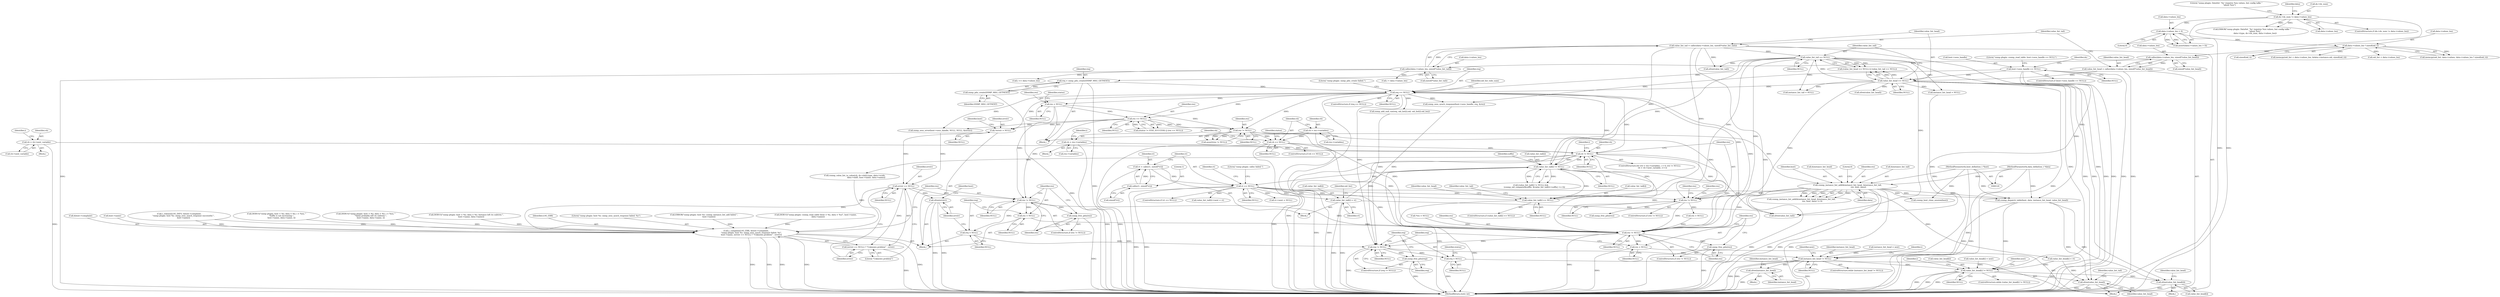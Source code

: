 digraph "0_collectd_d16c24542b2f96a194d43a73c2e5778822b9cb47@pointer" {
"1000399" [label="(Call,*errstr = NULL)"];
"1000394" [label="(Call,res == NULL)"];
"1000377" [label="(Call,res = NULL)"];
"1000322" [label="(Call,req == NULL)"];
"1000317" [label="(Call,req = snmp_pdu_create(SNMP_MSG_GETNEXT))"];
"1000319" [label="(Call,snmp_pdu_create(SNMP_MSG_GETNEXT))"];
"1000652" [label="(Call,value_list_tail[i] != NULL)"];
"1000289" [label="(Call,value_list_tail == NULL)"];
"1000275" [label="(Call,value_list_tail = calloc(data->values_len, sizeof(*value_list_tail)))"];
"1000277" [label="(Call,calloc(data->values_len, sizeof(*value_list_tail)))"];
"1000268" [label="(Call,calloc(data->values_len, sizeof(*value_list_head)))"];
"1000219" [label="(Call,data->values_len * sizeof(oid_t))"];
"1000209" [label="(Call,data->values_len > 0)"];
"1000186" [label="(Call,ds->ds_num != data->values_len)"];
"1000286" [label="(Call,value_list_head == NULL)"];
"1000266" [label="(Call,value_list_head = calloc(data->values_len, sizeof(*value_list_head)))"];
"1000156" [label="(Call,host->sess_handle == NULL)"];
"1000763" [label="(Call,value_list_tail[i] = vt)"];
"1000692" [label="(Call,vt == NULL)"];
"1000684" [label="(Call,vt = calloc(1, sizeof(*vt)))"];
"1000686" [label="(Call,calloc(1, sizeof(*vt)))"];
"1000489" [label="(Call,vb != NULL)"];
"1000493" [label="(Call,vb = vb->next_variable)"];
"1000481" [label="(Call,vb = res->variables)"];
"1000470" [label="(Call,vb == NULL)"];
"1000464" [label="(Call,vb = res->variables)"];
"1000451" [label="(Call,res != NULL)"];
"1000745" [label="(Call,value_list_tail[i] == NULL)"];
"1000793" [label="(Call,res != NULL)"];
"1000583" [label="(Call,csnmp_instance_list_add(&instance_list_head, &instance_list_tail,\n                                    res, host, data))"];
"1000121" [label="(MethodParameterIn,host_definition_t *host)"];
"1000122" [label="(MethodParameterIn,data_definition_t *data)"];
"1000421" [label="(Call,errstr == NULL)"];
"1000410" [label="(Call,c_complain(LOG_ERR, &host->complaint,\n                 \"snmp plugin: host %s: snmp_sess_synch_response failed: %s\",\n                 host->name, (errstr == NULL) ? \"Unknown problem\" : errstr))"];
"1000420" [label="(Call,(errstr == NULL) ? \"Unknown problem\" : errstr)"];
"1000427" [label="(Call,res != NULL)"];
"1000430" [label="(Call,snmp_free_pdu(res))"];
"1000432" [label="(Call,res = NULL)"];
"1000802" [label="(Call,res != NULL)"];
"1000805" [label="(Call,snmp_free_pdu(res))"];
"1000807" [label="(Call,res = NULL)"];
"1000811" [label="(Call,req != NULL)"];
"1000814" [label="(Call,snmp_free_pdu(req))"];
"1000816" [label="(Call,req = NULL)"];
"1000829" [label="(Call,instance_list_head != NULL)"];
"1000839" [label="(Call,sfree(instance_list_head))"];
"1000857" [label="(Call,value_list_head[i] != NULL)"];
"1000871" [label="(Call,sfree(value_list_head[i]))"];
"1000880" [label="(Call,sfree(value_list_head))"];
"1000435" [label="(Call,req = NULL)"];
"1000438" [label="(Call,sfree(errstr))"];
"1000471" [label="(Identifier,vb)"];
"1000147" [label="(Call,DEBUG(\"snmp plugin: csnmp_read_table (host = %s, data = %s)\", host->name,\n        data->name))"];
"1000804" [label="(Identifier,NULL)"];
"1000438" [label="(Call,sfree(errstr))"];
"1000830" [label="(Identifier,instance_list_head)"];
"1000840" [label="(Identifier,instance_list_head)"];
"1000739" [label="(Call,vt->next = NULL)"];
"1000861" [label="(Identifier,NULL)"];
"1000465" [label="(Identifier,vb)"];
"1000808" [label="(Identifier,res)"];
"1000412" [label="(Call,&host->complaint)"];
"1000475" [label="(Identifier,status)"];
"1000439" [label="(Identifier,errstr)"];
"1000334" [label="(Identifier,oid_list_todo_num)"];
"1000582" [label="(Call,csnmp_instance_list_add(&instance_list_head, &instance_list_tail,\n                                    res, host, data) != 0)"];
"1000157" [label="(Call,host->sess_handle)"];
"1000872" [label="(Call,value_list_head[i])"];
"1000354" [label="(Call,snmp_add_null_var(req, oid_list[i].oid, oid_list[i].oid_len))"];
"1000835" [label="(Identifier,next)"];
"1000583" [label="(Call,csnmp_instance_list_add(&instance_list_head, &instance_list_tail,\n                                    res, host, data))"];
"1000798" [label="(Call,res = NULL)"];
"1000480" [label="(Block,)"];
"1000126" [label="(Call,*res = NULL)"];
"1000802" [label="(Call,res != NULL)"];
"1000213" [label="(Literal,0)"];
"1000417" [label="(Call,host->name)"];
"1000194" [label="(Call,ERROR(\"snmp plugin: DataSet `%s' requires %zu values, but config talks \"\n          \"about %zu\",\n          data->type, ds->ds_num, data->values_len))"];
"1000692" [label="(Call,vt == NULL)"];
"1000799" [label="(Identifier,res)"];
"1000792" [label="(ControlStructure,if (res != NULL))"];
"1000854" [label="(Identifier,i)"];
"1000832" [label="(Block,)"];
"1000767" [label="(Identifier,vt)"];
"1000464" [label="(Call,vb = res->variables)"];
"1000492" [label="(Block,)"];
"1000504" [label="(Identifier,i)"];
"1000745" [label="(Call,value_list_tail[i] == NULL)"];
"1000422" [label="(Identifier,errstr)"];
"1000470" [label="(Call,vb == NULL)"];
"1000797" [label="(Identifier,res)"];
"1000495" [label="(Call,vb->next_variable)"];
"1000163" [label="(Literal,\"snmp plugin: csnmp_read_table: host->sess_handle == NULL\")"];
"1000390" [label="(Call,(status != STAT_SUCCESS) || (res == NULL))"];
"1000397" [label="(Block,)"];
"1000195" [label="(Literal,\"snmp plugin: DataSet `%s' requires %zu values, but config talks \"\n          \"about %zu\")"];
"1000429" [label="(Identifier,NULL)"];
"1000686" [label="(Call,calloc(1, sizeof(*vt)))"];
"1000604" [label="(Block,)"];
"1000122" [label="(MethodParameterIn,data_definition_t *data)"];
"1000793" [label="(Call,res != NULL)"];
"1000691" [label="(ControlStructure,if (vt == NULL))"];
"1000156" [label="(Call,host->sess_handle == NULL)"];
"1000276" [label="(Identifier,value_list_tail)"];
"1000269" [label="(Call,data->values_len)"];
"1000454" [label="(Call,c_release(LOG_INFO, &host->complaint,\n              \"snmp plugin: host %s: snmp_sess_synch_response successful.\",\n              host->name))"];
"1000268" [label="(Call,calloc(data->values_len, sizeof(*value_list_head)))"];
"1000377" [label="(Call,res = NULL)"];
"1000744" [label="(ControlStructure,if (value_list_tail[i] == NULL))"];
"1000591" [label="(Literal,0)"];
"1000295" [label="(Call,sfree(value_list_head))"];
"1000858" [label="(Call,value_list_head[i])"];
"1000669" [label="(Call,DEBUG(\"snmp plugin: host = %s; data = %s; i = %zu; \"\n                \"Suffix is not increasing.\",\n                host->name, data->name, i))"];
"1000155" [label="(ControlStructure,if (host->sess_handle == NULL))"];
"1000823" [label="(Call,csnmp_dispatch_table(host, data, instance_list_head, value_list_head))"];
"1000880" [label="(Call,sfree(value_list_head))"];
"1000483" [label="(Call,res->variables)"];
"1000493" [label="(Call,vb = vb->next_variable)"];
"1000815" [label="(Identifier,req)"];
"1000402" [label="(Call,snmp_sess_error(host->sess_handle, NULL, NULL, &errstr))"];
"1000806" [label="(Identifier,res)"];
"1000396" [label="(Identifier,NULL)"];
"1000223" [label="(Call,sizeof(oid_t))"];
"1000811" [label="(Call,req != NULL)"];
"1000814" [label="(Call,snmp_free_pdu(req))"];
"1000400" [label="(Identifier,errstr)"];
"1000291" [label="(Identifier,NULL)"];
"1000635" [label="(Call,DEBUG(\"snmp plugin: host = %s; data = %s; i = %zu; \"\n                \"Value probably left its subtree.\",\n                host->name, data->name, i))"];
"1000588" [label="(Identifier,res)"];
"1000424" [label="(Literal,\"Unknown problem\")"];
"1000404" [label="(Identifier,host)"];
"1000660" [label="(Identifier,suffix)"];
"1000707" [label="(Call,csnmp_value_list_to_value(vb, ds->ds[i].type, data->scale,\n                                      data->shift, host->name, data->name))"];
"1000440" [label="(Call,csnmp_host_close_session(host))"];
"1000586" [label="(Call,&instance_list_tail)"];
"1000382" [label="(Call,snmp_sess_synch_response(host->sess_handle, req, &res))"];
"1000801" [label="(ControlStructure,if (res != NULL))"];
"1000277" [label="(Call,calloc(data->values_len, sizeof(*value_list_tail)))"];
"1000235" [label="(Call,memcpy(oid_list + data->values_len, &data->instance.oid, sizeof(oid_t)))"];
"1000395" [label="(Identifier,res)"];
"1000305" [label="(Call,instance_list_tail = NULL)"];
"1000287" [label="(Identifier,value_list_head)"];
"1000489" [label="(Call,vb != NULL)"];
"1000651" [label="(Call,(value_list_tail[i] != NULL) &&\n            (csnmp_oid_compare(&suffix, &value_list_tail[i]->suffix) <= 0))"];
"1000481" [label="(Call,vb = res->variables)"];
"1000482" [label="(Identifier,vb)"];
"1000684" [label="(Call,vt = calloc(1, sizeof(*vt)))"];
"1000499" [label="(Identifier,i)"];
"1000567" [label="(Call,DEBUG(\"snmp plugin: host = %s; data = %s; Instance left its subtree.\",\n                host->name, data->name))"];
"1000829" [label="(Call,instance_list_head != NULL)"];
"1000877" [label="(Identifier,value_list_head)"];
"1000652" [label="(Call,value_list_tail[i] != NULL)"];
"1000752" [label="(Identifier,value_list_head)"];
"1000693" [label="(Identifier,vt)"];
"1000810" [label="(ControlStructure,if (req != NULL))"];
"1000469" [label="(ControlStructure,if (vb == NULL))"];
"1000220" [label="(Call,data->values_len)"];
"1000434" [label="(Identifier,NULL)"];
"1000433" [label="(Identifier,res)"];
"1000453" [label="(Identifier,NULL)"];
"1000750" [label="(Call,value_list_head[i] = vt)"];
"1000794" [label="(Identifier,res)"];
"1000759" [label="(Identifier,value_list_tail)"];
"1000289" [label="(Call,value_list_tail == NULL)"];
"1000320" [label="(Identifier,SNMP_MSG_GETNEXT)"];
"1000435" [label="(Call,req = NULL)"];
"1000821" [label="(Identifier,status)"];
"1000856" [label="(ControlStructure,while (value_list_head[i] != NULL))"];
"1000487" [label="(Identifier,i)"];
"1000828" [label="(ControlStructure,while (instance_list_head != NULL))"];
"1000432" [label="(Call,res = NULL)"];
"1000302" [label="(Call,instance_list_head = NULL)"];
"1000653" [label="(Call,value_list_tail[i])"];
"1000862" [label="(Block,)"];
"1000236" [label="(Call,oid_list + data->values_len)"];
"1000290" [label="(Identifier,value_list_tail)"];
"1000286" [label="(Call,value_list_head == NULL)"];
"1000267" [label="(Identifier,value_list_head)"];
"1000421" [label="(Call,errstr == NULL)"];
"1000490" [label="(Identifier,vb)"];
"1000795" [label="(Identifier,NULL)"];
"1000423" [label="(Identifier,NULL)"];
"1000451" [label="(Call,res != NULL)"];
"1000886" [label="(MethodReturn,static int)"];
"1000807" [label="(Call,res = NULL)"];
"1000210" [label="(Call,data->values_len)"];
"1000123" [label="(Block,)"];
"1000450" [label="(Call,assert(res != NULL))"];
"1000523" [label="(Call,i == data->values_len)"];
"1000219" [label="(Call,data->values_len * sizeof(oid_t))"];
"1000399" [label="(Call,*errstr = NULL)"];
"1000589" [label="(Identifier,host)"];
"1000427" [label="(Call,res != NULL)"];
"1000816" [label="(Call,req = NULL)"];
"1000297" [label="(Call,sfree(value_list_tail))"];
"1000590" [label="(Identifier,data)"];
"1000285" [label="(Call,(value_list_head == NULL) || (value_list_tail == NULL))"];
"1000410" [label="(Call,c_complain(LOG_ERR, &host->complaint,\n                 \"snmp plugin: host %s: snmp_sess_synch_response failed: %s\",\n                 host->name, (errstr == NULL) ? \"Unknown problem\" : errstr))"];
"1000705" [label="(Identifier,vt)"];
"1000401" [label="(Identifier,NULL)"];
"1000160" [label="(Identifier,NULL)"];
"1000315" [label="(Block,)"];
"1000841" [label="(Call,instance_list_head = next)"];
"1000871" [label="(Call,sfree(value_list_head[i]))"];
"1000656" [label="(Identifier,NULL)"];
"1000208" [label="(Call,assert(data->values_len > 0))"];
"1000437" [label="(Identifier,NULL)"];
"1000479" [label="(ControlStructure,for (vb = res->variables, i = 0; (vb != NULL);\n         vb = vb->next_variable, i++))"];
"1000756" [label="(Call,value_list_tail[i]->next = vt)"];
"1000431" [label="(Identifier,res)"];
"1000394" [label="(Call,res == NULL)"];
"1000381" [label="(Identifier,status)"];
"1000211" [label="(Identifier,data)"];
"1000209" [label="(Call,data->values_len > 0)"];
"1000466" [label="(Call,res->variables)"];
"1000426" [label="(ControlStructure,if (res != NULL))"];
"1000881" [label="(Identifier,value_list_head)"];
"1000875" [label="(Call,value_list_head[i] = next)"];
"1000317" [label="(Call,req = snmp_pdu_create(SNMP_MSG_GETNEXT))"];
"1000697" [label="(Literal,\"snmp plugin: calloc failed.\")"];
"1000321" [label="(ControlStructure,if (req == NULL))"];
"1000121" [label="(MethodParameterIn,host_definition_t *host)"];
"1000428" [label="(Identifier,res)"];
"1000803" [label="(Identifier,res)"];
"1000430" [label="(Call,snmp_free_pdu(res))"];
"1000494" [label="(Identifier,vb)"];
"1000831" [label="(Identifier,NULL)"];
"1000378" [label="(Identifier,res)"];
"1000275" [label="(Call,value_list_tail = calloc(data->values_len, sizeof(*value_list_tail)))"];
"1000584" [label="(Call,&instance_list_head)"];
"1000186" [label="(Call,ds->ds_num != data->values_len)"];
"1000857" [label="(Call,value_list_head[i] != NULL)"];
"1000771" [label="(Identifier,oid_list)"];
"1000842" [label="(Identifier,instance_list_head)"];
"1000883" [label="(Identifier,value_list_tail)"];
"1000327" [label="(Literal,\"snmp plugin: snmp_pdu_create failed.\")"];
"1000190" [label="(Call,data->values_len)"];
"1000687" [label="(Literal,1)"];
"1000805" [label="(Call,snmp_free_pdu(res))"];
"1000278" [label="(Call,data->values_len)"];
"1000318" [label="(Identifier,req)"];
"1000319" [label="(Call,snmp_pdu_create(SNMP_MSG_GETNEXT))"];
"1000411" [label="(Identifier,LOG_ERR)"];
"1000324" [label="(Identifier,NULL)"];
"1000323" [label="(Identifier,req)"];
"1000416" [label="(Literal,\"snmp plugin: host %s: snmp_sess_synch_response failed: %s\")"];
"1000379" [label="(Identifier,NULL)"];
"1000185" [label="(ControlStructure,if (ds->ds_num != data->values_len))"];
"1000688" [label="(Call,sizeof(*vt))"];
"1000746" [label="(Call,value_list_tail[i])"];
"1000809" [label="(Identifier,NULL)"];
"1000865" [label="(Identifier,next)"];
"1000441" [label="(Identifier,host)"];
"1000491" [label="(Identifier,NULL)"];
"1000322" [label="(Call,req == NULL)"];
"1000812" [label="(Identifier,req)"];
"1000839" [label="(Call,sfree(instance_list_head))"];
"1000685" [label="(Identifier,vt)"];
"1000593" [label="(Call,ERROR(\"snmp plugin: host %s: csnmp_instance_list_add failed.\",\n                host->name))"];
"1000749" [label="(Identifier,NULL)"];
"1000764" [label="(Call,value_list_tail[i])"];
"1000818" [label="(Identifier,NULL)"];
"1000882" [label="(Call,sfree(value_list_tail))"];
"1000288" [label="(Identifier,NULL)"];
"1000846" [label="(Identifier,i)"];
"1000763" [label="(Call,value_list_tail[i] = vt)"];
"1000817" [label="(Identifier,req)"];
"1000168" [label="(Identifier,ds)"];
"1000848" [label="(Call,i < data->values_len)"];
"1000694" [label="(Identifier,NULL)"];
"1000813" [label="(Identifier,NULL)"];
"1000272" [label="(Call,sizeof(*value_list_head))"];
"1000472" [label="(Identifier,NULL)"];
"1000425" [label="(Identifier,errstr)"];
"1000266" [label="(Call,value_list_head = calloc(data->values_len, sizeof(*value_list_head)))"];
"1000452" [label="(Identifier,res)"];
"1000214" [label="(Call,memcpy(oid_list, data->values, data->values_len * sizeof(oid_t)))"];
"1000796" [label="(Call,snmp_free_pdu(res))"];
"1000420" [label="(Call,(errstr == NULL) ? \"Unknown problem\" : errstr)"];
"1000187" [label="(Call,ds->ds_num)"];
"1000436" [label="(Identifier,req)"];
"1000281" [label="(Call,sizeof(*value_list_tail))"];
"1000399" -> "1000397"  [label="AST: "];
"1000399" -> "1000401"  [label="CFG: "];
"1000400" -> "1000399"  [label="AST: "];
"1000401" -> "1000399"  [label="AST: "];
"1000404" -> "1000399"  [label="CFG: "];
"1000394" -> "1000399"  [label="DDG: "];
"1000322" -> "1000399"  [label="DDG: "];
"1000399" -> "1000421"  [label="DDG: "];
"1000394" -> "1000390"  [label="AST: "];
"1000394" -> "1000396"  [label="CFG: "];
"1000395" -> "1000394"  [label="AST: "];
"1000396" -> "1000394"  [label="AST: "];
"1000390" -> "1000394"  [label="CFG: "];
"1000394" -> "1000390"  [label="DDG: "];
"1000394" -> "1000390"  [label="DDG: "];
"1000377" -> "1000394"  [label="DDG: "];
"1000322" -> "1000394"  [label="DDG: "];
"1000394" -> "1000402"  [label="DDG: "];
"1000394" -> "1000427"  [label="DDG: "];
"1000394" -> "1000451"  [label="DDG: "];
"1000394" -> "1000451"  [label="DDG: "];
"1000377" -> "1000315"  [label="AST: "];
"1000377" -> "1000379"  [label="CFG: "];
"1000378" -> "1000377"  [label="AST: "];
"1000379" -> "1000377"  [label="AST: "];
"1000381" -> "1000377"  [label="CFG: "];
"1000322" -> "1000377"  [label="DDG: "];
"1000377" -> "1000427"  [label="DDG: "];
"1000377" -> "1000451"  [label="DDG: "];
"1000322" -> "1000321"  [label="AST: "];
"1000322" -> "1000324"  [label="CFG: "];
"1000323" -> "1000322"  [label="AST: "];
"1000324" -> "1000322"  [label="AST: "];
"1000327" -> "1000322"  [label="CFG: "];
"1000334" -> "1000322"  [label="CFG: "];
"1000322" -> "1000886"  [label="DDG: "];
"1000317" -> "1000322"  [label="DDG: "];
"1000652" -> "1000322"  [label="DDG: "];
"1000489" -> "1000322"  [label="DDG: "];
"1000289" -> "1000322"  [label="DDG: "];
"1000286" -> "1000322"  [label="DDG: "];
"1000793" -> "1000322"  [label="DDG: "];
"1000322" -> "1000354"  [label="DDG: "];
"1000322" -> "1000382"  [label="DDG: "];
"1000322" -> "1000402"  [label="DDG: "];
"1000322" -> "1000451"  [label="DDG: "];
"1000322" -> "1000802"  [label="DDG: "];
"1000322" -> "1000811"  [label="DDG: "];
"1000317" -> "1000315"  [label="AST: "];
"1000317" -> "1000319"  [label="CFG: "];
"1000318" -> "1000317"  [label="AST: "];
"1000319" -> "1000317"  [label="AST: "];
"1000323" -> "1000317"  [label="CFG: "];
"1000317" -> "1000886"  [label="DDG: "];
"1000319" -> "1000317"  [label="DDG: "];
"1000319" -> "1000320"  [label="CFG: "];
"1000320" -> "1000319"  [label="AST: "];
"1000319" -> "1000886"  [label="DDG: "];
"1000652" -> "1000651"  [label="AST: "];
"1000652" -> "1000656"  [label="CFG: "];
"1000653" -> "1000652"  [label="AST: "];
"1000656" -> "1000652"  [label="AST: "];
"1000660" -> "1000652"  [label="CFG: "];
"1000651" -> "1000652"  [label="CFG: "];
"1000652" -> "1000886"  [label="DDG: "];
"1000652" -> "1000489"  [label="DDG: "];
"1000652" -> "1000651"  [label="DDG: "];
"1000652" -> "1000651"  [label="DDG: "];
"1000289" -> "1000652"  [label="DDG: "];
"1000275" -> "1000652"  [label="DDG: "];
"1000763" -> "1000652"  [label="DDG: "];
"1000489" -> "1000652"  [label="DDG: "];
"1000652" -> "1000692"  [label="DDG: "];
"1000652" -> "1000745"  [label="DDG: "];
"1000652" -> "1000802"  [label="DDG: "];
"1000652" -> "1000882"  [label="DDG: "];
"1000289" -> "1000285"  [label="AST: "];
"1000289" -> "1000291"  [label="CFG: "];
"1000290" -> "1000289"  [label="AST: "];
"1000291" -> "1000289"  [label="AST: "];
"1000285" -> "1000289"  [label="CFG: "];
"1000289" -> "1000886"  [label="DDG: "];
"1000289" -> "1000285"  [label="DDG: "];
"1000289" -> "1000285"  [label="DDG: "];
"1000275" -> "1000289"  [label="DDG: "];
"1000286" -> "1000289"  [label="DDG: "];
"1000289" -> "1000297"  [label="DDG: "];
"1000289" -> "1000302"  [label="DDG: "];
"1000289" -> "1000305"  [label="DDG: "];
"1000289" -> "1000745"  [label="DDG: "];
"1000289" -> "1000802"  [label="DDG: "];
"1000289" -> "1000882"  [label="DDG: "];
"1000275" -> "1000123"  [label="AST: "];
"1000275" -> "1000277"  [label="CFG: "];
"1000276" -> "1000275"  [label="AST: "];
"1000277" -> "1000275"  [label="AST: "];
"1000287" -> "1000275"  [label="CFG: "];
"1000275" -> "1000886"  [label="DDG: "];
"1000277" -> "1000275"  [label="DDG: "];
"1000275" -> "1000297"  [label="DDG: "];
"1000275" -> "1000745"  [label="DDG: "];
"1000275" -> "1000882"  [label="DDG: "];
"1000277" -> "1000281"  [label="CFG: "];
"1000278" -> "1000277"  [label="AST: "];
"1000281" -> "1000277"  [label="AST: "];
"1000277" -> "1000886"  [label="DDG: "];
"1000268" -> "1000277"  [label="DDG: "];
"1000277" -> "1000523"  [label="DDG: "];
"1000277" -> "1000848"  [label="DDG: "];
"1000268" -> "1000266"  [label="AST: "];
"1000268" -> "1000272"  [label="CFG: "];
"1000269" -> "1000268"  [label="AST: "];
"1000272" -> "1000268"  [label="AST: "];
"1000266" -> "1000268"  [label="CFG: "];
"1000268" -> "1000266"  [label="DDG: "];
"1000219" -> "1000268"  [label="DDG: "];
"1000219" -> "1000214"  [label="AST: "];
"1000219" -> "1000223"  [label="CFG: "];
"1000220" -> "1000219"  [label="AST: "];
"1000223" -> "1000219"  [label="AST: "];
"1000214" -> "1000219"  [label="CFG: "];
"1000219" -> "1000214"  [label="DDG: "];
"1000209" -> "1000219"  [label="DDG: "];
"1000219" -> "1000235"  [label="DDG: "];
"1000219" -> "1000236"  [label="DDG: "];
"1000209" -> "1000208"  [label="AST: "];
"1000209" -> "1000213"  [label="CFG: "];
"1000210" -> "1000209"  [label="AST: "];
"1000213" -> "1000209"  [label="AST: "];
"1000208" -> "1000209"  [label="CFG: "];
"1000209" -> "1000208"  [label="DDG: "];
"1000209" -> "1000208"  [label="DDG: "];
"1000186" -> "1000209"  [label="DDG: "];
"1000186" -> "1000185"  [label="AST: "];
"1000186" -> "1000190"  [label="CFG: "];
"1000187" -> "1000186"  [label="AST: "];
"1000190" -> "1000186"  [label="AST: "];
"1000195" -> "1000186"  [label="CFG: "];
"1000211" -> "1000186"  [label="CFG: "];
"1000186" -> "1000886"  [label="DDG: "];
"1000186" -> "1000886"  [label="DDG: "];
"1000186" -> "1000194"  [label="DDG: "];
"1000186" -> "1000194"  [label="DDG: "];
"1000286" -> "1000285"  [label="AST: "];
"1000286" -> "1000288"  [label="CFG: "];
"1000287" -> "1000286"  [label="AST: "];
"1000288" -> "1000286"  [label="AST: "];
"1000290" -> "1000286"  [label="CFG: "];
"1000285" -> "1000286"  [label="CFG: "];
"1000286" -> "1000886"  [label="DDG: "];
"1000286" -> "1000285"  [label="DDG: "];
"1000286" -> "1000285"  [label="DDG: "];
"1000266" -> "1000286"  [label="DDG: "];
"1000156" -> "1000286"  [label="DDG: "];
"1000286" -> "1000295"  [label="DDG: "];
"1000286" -> "1000302"  [label="DDG: "];
"1000286" -> "1000305"  [label="DDG: "];
"1000286" -> "1000802"  [label="DDG: "];
"1000286" -> "1000823"  [label="DDG: "];
"1000286" -> "1000857"  [label="DDG: "];
"1000286" -> "1000871"  [label="DDG: "];
"1000286" -> "1000880"  [label="DDG: "];
"1000266" -> "1000123"  [label="AST: "];
"1000267" -> "1000266"  [label="AST: "];
"1000276" -> "1000266"  [label="CFG: "];
"1000266" -> "1000886"  [label="DDG: "];
"1000156" -> "1000155"  [label="AST: "];
"1000156" -> "1000160"  [label="CFG: "];
"1000157" -> "1000156"  [label="AST: "];
"1000160" -> "1000156"  [label="AST: "];
"1000163" -> "1000156"  [label="CFG: "];
"1000168" -> "1000156"  [label="CFG: "];
"1000156" -> "1000886"  [label="DDG: "];
"1000156" -> "1000886"  [label="DDG: "];
"1000156" -> "1000886"  [label="DDG: "];
"1000156" -> "1000382"  [label="DDG: "];
"1000763" -> "1000604"  [label="AST: "];
"1000763" -> "1000767"  [label="CFG: "];
"1000764" -> "1000763"  [label="AST: "];
"1000767" -> "1000763"  [label="AST: "];
"1000771" -> "1000763"  [label="CFG: "];
"1000763" -> "1000886"  [label="DDG: "];
"1000763" -> "1000886"  [label="DDG: "];
"1000692" -> "1000763"  [label="DDG: "];
"1000763" -> "1000882"  [label="DDG: "];
"1000692" -> "1000691"  [label="AST: "];
"1000692" -> "1000694"  [label="CFG: "];
"1000693" -> "1000692"  [label="AST: "];
"1000694" -> "1000692"  [label="AST: "];
"1000697" -> "1000692"  [label="CFG: "];
"1000705" -> "1000692"  [label="CFG: "];
"1000692" -> "1000886"  [label="DDG: "];
"1000692" -> "1000886"  [label="DDG: "];
"1000684" -> "1000692"  [label="DDG: "];
"1000692" -> "1000739"  [label="DDG: "];
"1000692" -> "1000745"  [label="DDG: "];
"1000692" -> "1000750"  [label="DDG: "];
"1000692" -> "1000756"  [label="DDG: "];
"1000692" -> "1000793"  [label="DDG: "];
"1000692" -> "1000802"  [label="DDG: "];
"1000684" -> "1000604"  [label="AST: "];
"1000684" -> "1000686"  [label="CFG: "];
"1000685" -> "1000684"  [label="AST: "];
"1000686" -> "1000684"  [label="AST: "];
"1000693" -> "1000684"  [label="CFG: "];
"1000684" -> "1000886"  [label="DDG: "];
"1000686" -> "1000684"  [label="DDG: "];
"1000686" -> "1000688"  [label="CFG: "];
"1000687" -> "1000686"  [label="AST: "];
"1000688" -> "1000686"  [label="AST: "];
"1000489" -> "1000479"  [label="AST: "];
"1000489" -> "1000491"  [label="CFG: "];
"1000490" -> "1000489"  [label="AST: "];
"1000491" -> "1000489"  [label="AST: "];
"1000504" -> "1000489"  [label="CFG: "];
"1000794" -> "1000489"  [label="CFG: "];
"1000489" -> "1000886"  [label="DDG: "];
"1000489" -> "1000886"  [label="DDG: "];
"1000493" -> "1000489"  [label="DDG: "];
"1000481" -> "1000489"  [label="DDG: "];
"1000470" -> "1000489"  [label="DDG: "];
"1000745" -> "1000489"  [label="DDG: "];
"1000489" -> "1000707"  [label="DDG: "];
"1000489" -> "1000793"  [label="DDG: "];
"1000489" -> "1000802"  [label="DDG: "];
"1000493" -> "1000492"  [label="AST: "];
"1000493" -> "1000495"  [label="CFG: "];
"1000494" -> "1000493"  [label="AST: "];
"1000495" -> "1000493"  [label="AST: "];
"1000499" -> "1000493"  [label="CFG: "];
"1000493" -> "1000886"  [label="DDG: "];
"1000481" -> "1000480"  [label="AST: "];
"1000481" -> "1000483"  [label="CFG: "];
"1000482" -> "1000481"  [label="AST: "];
"1000483" -> "1000481"  [label="AST: "];
"1000487" -> "1000481"  [label="CFG: "];
"1000481" -> "1000886"  [label="DDG: "];
"1000470" -> "1000469"  [label="AST: "];
"1000470" -> "1000472"  [label="CFG: "];
"1000471" -> "1000470"  [label="AST: "];
"1000472" -> "1000470"  [label="AST: "];
"1000475" -> "1000470"  [label="CFG: "];
"1000482" -> "1000470"  [label="CFG: "];
"1000470" -> "1000886"  [label="DDG: "];
"1000470" -> "1000886"  [label="DDG: "];
"1000464" -> "1000470"  [label="DDG: "];
"1000451" -> "1000470"  [label="DDG: "];
"1000470" -> "1000802"  [label="DDG: "];
"1000464" -> "1000315"  [label="AST: "];
"1000464" -> "1000466"  [label="CFG: "];
"1000465" -> "1000464"  [label="AST: "];
"1000466" -> "1000464"  [label="AST: "];
"1000471" -> "1000464"  [label="CFG: "];
"1000464" -> "1000886"  [label="DDG: "];
"1000451" -> "1000450"  [label="AST: "];
"1000451" -> "1000453"  [label="CFG: "];
"1000452" -> "1000451"  [label="AST: "];
"1000453" -> "1000451"  [label="AST: "];
"1000450" -> "1000451"  [label="CFG: "];
"1000451" -> "1000450"  [label="DDG: "];
"1000451" -> "1000450"  [label="DDG: "];
"1000451" -> "1000583"  [label="DDG: "];
"1000451" -> "1000793"  [label="DDG: "];
"1000451" -> "1000802"  [label="DDG: "];
"1000745" -> "1000744"  [label="AST: "];
"1000745" -> "1000749"  [label="CFG: "];
"1000746" -> "1000745"  [label="AST: "];
"1000749" -> "1000745"  [label="AST: "];
"1000752" -> "1000745"  [label="CFG: "];
"1000759" -> "1000745"  [label="CFG: "];
"1000745" -> "1000886"  [label="DDG: "];
"1000793" -> "1000792"  [label="AST: "];
"1000793" -> "1000795"  [label="CFG: "];
"1000794" -> "1000793"  [label="AST: "];
"1000795" -> "1000793"  [label="AST: "];
"1000797" -> "1000793"  [label="CFG: "];
"1000799" -> "1000793"  [label="CFG: "];
"1000583" -> "1000793"  [label="DDG: "];
"1000793" -> "1000796"  [label="DDG: "];
"1000793" -> "1000798"  [label="DDG: "];
"1000793" -> "1000802"  [label="DDG: "];
"1000583" -> "1000582"  [label="AST: "];
"1000583" -> "1000590"  [label="CFG: "];
"1000584" -> "1000583"  [label="AST: "];
"1000586" -> "1000583"  [label="AST: "];
"1000588" -> "1000583"  [label="AST: "];
"1000589" -> "1000583"  [label="AST: "];
"1000590" -> "1000583"  [label="AST: "];
"1000591" -> "1000583"  [label="CFG: "];
"1000583" -> "1000886"  [label="DDG: "];
"1000583" -> "1000886"  [label="DDG: "];
"1000583" -> "1000886"  [label="DDG: "];
"1000583" -> "1000886"  [label="DDG: "];
"1000583" -> "1000440"  [label="DDG: "];
"1000583" -> "1000582"  [label="DDG: "];
"1000583" -> "1000582"  [label="DDG: "];
"1000583" -> "1000582"  [label="DDG: "];
"1000583" -> "1000582"  [label="DDG: "];
"1000583" -> "1000582"  [label="DDG: "];
"1000121" -> "1000583"  [label="DDG: "];
"1000122" -> "1000583"  [label="DDG: "];
"1000583" -> "1000802"  [label="DDG: "];
"1000583" -> "1000823"  [label="DDG: "];
"1000583" -> "1000823"  [label="DDG: "];
"1000121" -> "1000120"  [label="AST: "];
"1000121" -> "1000886"  [label="DDG: "];
"1000121" -> "1000440"  [label="DDG: "];
"1000121" -> "1000823"  [label="DDG: "];
"1000122" -> "1000120"  [label="AST: "];
"1000122" -> "1000886"  [label="DDG: "];
"1000122" -> "1000823"  [label="DDG: "];
"1000421" -> "1000420"  [label="AST: "];
"1000421" -> "1000423"  [label="CFG: "];
"1000422" -> "1000421"  [label="AST: "];
"1000423" -> "1000421"  [label="AST: "];
"1000424" -> "1000421"  [label="CFG: "];
"1000425" -> "1000421"  [label="CFG: "];
"1000421" -> "1000410"  [label="DDG: "];
"1000402" -> "1000421"  [label="DDG: "];
"1000421" -> "1000420"  [label="DDG: "];
"1000421" -> "1000427"  [label="DDG: "];
"1000421" -> "1000438"  [label="DDG: "];
"1000410" -> "1000397"  [label="AST: "];
"1000410" -> "1000420"  [label="CFG: "];
"1000411" -> "1000410"  [label="AST: "];
"1000412" -> "1000410"  [label="AST: "];
"1000416" -> "1000410"  [label="AST: "];
"1000417" -> "1000410"  [label="AST: "];
"1000420" -> "1000410"  [label="AST: "];
"1000428" -> "1000410"  [label="CFG: "];
"1000410" -> "1000886"  [label="DDG: "];
"1000410" -> "1000886"  [label="DDG: "];
"1000410" -> "1000886"  [label="DDG: "];
"1000410" -> "1000886"  [label="DDG: "];
"1000410" -> "1000886"  [label="DDG: "];
"1000454" -> "1000410"  [label="DDG: "];
"1000454" -> "1000410"  [label="DDG: "];
"1000635" -> "1000410"  [label="DDG: "];
"1000147" -> "1000410"  [label="DDG: "];
"1000669" -> "1000410"  [label="DDG: "];
"1000707" -> "1000410"  [label="DDG: "];
"1000567" -> "1000410"  [label="DDG: "];
"1000593" -> "1000410"  [label="DDG: "];
"1000420" -> "1000424"  [label="CFG: "];
"1000420" -> "1000425"  [label="CFG: "];
"1000424" -> "1000420"  [label="AST: "];
"1000425" -> "1000420"  [label="AST: "];
"1000420" -> "1000886"  [label="DDG: "];
"1000427" -> "1000426"  [label="AST: "];
"1000427" -> "1000429"  [label="CFG: "];
"1000428" -> "1000427"  [label="AST: "];
"1000429" -> "1000427"  [label="AST: "];
"1000431" -> "1000427"  [label="CFG: "];
"1000433" -> "1000427"  [label="CFG: "];
"1000427" -> "1000430"  [label="DDG: "];
"1000427" -> "1000432"  [label="DDG: "];
"1000427" -> "1000435"  [label="DDG: "];
"1000427" -> "1000802"  [label="DDG: "];
"1000430" -> "1000426"  [label="AST: "];
"1000430" -> "1000431"  [label="CFG: "];
"1000431" -> "1000430"  [label="AST: "];
"1000433" -> "1000430"  [label="CFG: "];
"1000430" -> "1000886"  [label="DDG: "];
"1000432" -> "1000397"  [label="AST: "];
"1000432" -> "1000434"  [label="CFG: "];
"1000433" -> "1000432"  [label="AST: "];
"1000434" -> "1000432"  [label="AST: "];
"1000436" -> "1000432"  [label="CFG: "];
"1000432" -> "1000802"  [label="DDG: "];
"1000802" -> "1000801"  [label="AST: "];
"1000802" -> "1000804"  [label="CFG: "];
"1000803" -> "1000802"  [label="AST: "];
"1000804" -> "1000802"  [label="AST: "];
"1000806" -> "1000802"  [label="CFG: "];
"1000808" -> "1000802"  [label="CFG: "];
"1000802" -> "1000886"  [label="DDG: "];
"1000126" -> "1000802"  [label="DDG: "];
"1000798" -> "1000802"  [label="DDG: "];
"1000802" -> "1000805"  [label="DDG: "];
"1000802" -> "1000807"  [label="DDG: "];
"1000802" -> "1000811"  [label="DDG: "];
"1000805" -> "1000801"  [label="AST: "];
"1000805" -> "1000806"  [label="CFG: "];
"1000806" -> "1000805"  [label="AST: "];
"1000808" -> "1000805"  [label="CFG: "];
"1000805" -> "1000886"  [label="DDG: "];
"1000807" -> "1000123"  [label="AST: "];
"1000807" -> "1000809"  [label="CFG: "];
"1000808" -> "1000807"  [label="AST: "];
"1000809" -> "1000807"  [label="AST: "];
"1000812" -> "1000807"  [label="CFG: "];
"1000807" -> "1000886"  [label="DDG: "];
"1000811" -> "1000810"  [label="AST: "];
"1000811" -> "1000813"  [label="CFG: "];
"1000812" -> "1000811"  [label="AST: "];
"1000813" -> "1000811"  [label="AST: "];
"1000815" -> "1000811"  [label="CFG: "];
"1000817" -> "1000811"  [label="CFG: "];
"1000811" -> "1000886"  [label="DDG: "];
"1000435" -> "1000811"  [label="DDG: "];
"1000382" -> "1000811"  [label="DDG: "];
"1000354" -> "1000811"  [label="DDG: "];
"1000811" -> "1000814"  [label="DDG: "];
"1000811" -> "1000816"  [label="DDG: "];
"1000811" -> "1000829"  [label="DDG: "];
"1000814" -> "1000810"  [label="AST: "];
"1000814" -> "1000815"  [label="CFG: "];
"1000815" -> "1000814"  [label="AST: "];
"1000817" -> "1000814"  [label="CFG: "];
"1000814" -> "1000886"  [label="DDG: "];
"1000816" -> "1000123"  [label="AST: "];
"1000816" -> "1000818"  [label="CFG: "];
"1000817" -> "1000816"  [label="AST: "];
"1000818" -> "1000816"  [label="AST: "];
"1000821" -> "1000816"  [label="CFG: "];
"1000816" -> "1000886"  [label="DDG: "];
"1000829" -> "1000828"  [label="AST: "];
"1000829" -> "1000831"  [label="CFG: "];
"1000830" -> "1000829"  [label="AST: "];
"1000831" -> "1000829"  [label="AST: "];
"1000835" -> "1000829"  [label="CFG: "];
"1000846" -> "1000829"  [label="CFG: "];
"1000829" -> "1000886"  [label="DDG: "];
"1000829" -> "1000886"  [label="DDG: "];
"1000829" -> "1000886"  [label="DDG: "];
"1000302" -> "1000829"  [label="DDG: "];
"1000841" -> "1000829"  [label="DDG: "];
"1000823" -> "1000829"  [label="DDG: "];
"1000829" -> "1000839"  [label="DDG: "];
"1000829" -> "1000857"  [label="DDG: "];
"1000839" -> "1000832"  [label="AST: "];
"1000839" -> "1000840"  [label="CFG: "];
"1000840" -> "1000839"  [label="AST: "];
"1000842" -> "1000839"  [label="CFG: "];
"1000839" -> "1000886"  [label="DDG: "];
"1000857" -> "1000856"  [label="AST: "];
"1000857" -> "1000861"  [label="CFG: "];
"1000858" -> "1000857"  [label="AST: "];
"1000861" -> "1000857"  [label="AST: "];
"1000865" -> "1000857"  [label="CFG: "];
"1000854" -> "1000857"  [label="CFG: "];
"1000857" -> "1000886"  [label="DDG: "];
"1000857" -> "1000886"  [label="DDG: "];
"1000857" -> "1000886"  [label="DDG: "];
"1000750" -> "1000857"  [label="DDG: "];
"1000823" -> "1000857"  [label="DDG: "];
"1000875" -> "1000857"  [label="DDG: "];
"1000857" -> "1000871"  [label="DDG: "];
"1000857" -> "1000880"  [label="DDG: "];
"1000871" -> "1000862"  [label="AST: "];
"1000871" -> "1000872"  [label="CFG: "];
"1000872" -> "1000871"  [label="AST: "];
"1000877" -> "1000871"  [label="CFG: "];
"1000871" -> "1000886"  [label="DDG: "];
"1000823" -> "1000871"  [label="DDG: "];
"1000880" -> "1000123"  [label="AST: "];
"1000880" -> "1000881"  [label="CFG: "];
"1000881" -> "1000880"  [label="AST: "];
"1000883" -> "1000880"  [label="CFG: "];
"1000880" -> "1000886"  [label="DDG: "];
"1000880" -> "1000886"  [label="DDG: "];
"1000750" -> "1000880"  [label="DDG: "];
"1000823" -> "1000880"  [label="DDG: "];
"1000435" -> "1000397"  [label="AST: "];
"1000435" -> "1000437"  [label="CFG: "];
"1000436" -> "1000435"  [label="AST: "];
"1000437" -> "1000435"  [label="AST: "];
"1000439" -> "1000435"  [label="CFG: "];
"1000438" -> "1000397"  [label="AST: "];
"1000438" -> "1000439"  [label="CFG: "];
"1000439" -> "1000438"  [label="AST: "];
"1000441" -> "1000438"  [label="CFG: "];
"1000438" -> "1000886"  [label="DDG: "];
"1000438" -> "1000886"  [label="DDG: "];
}
